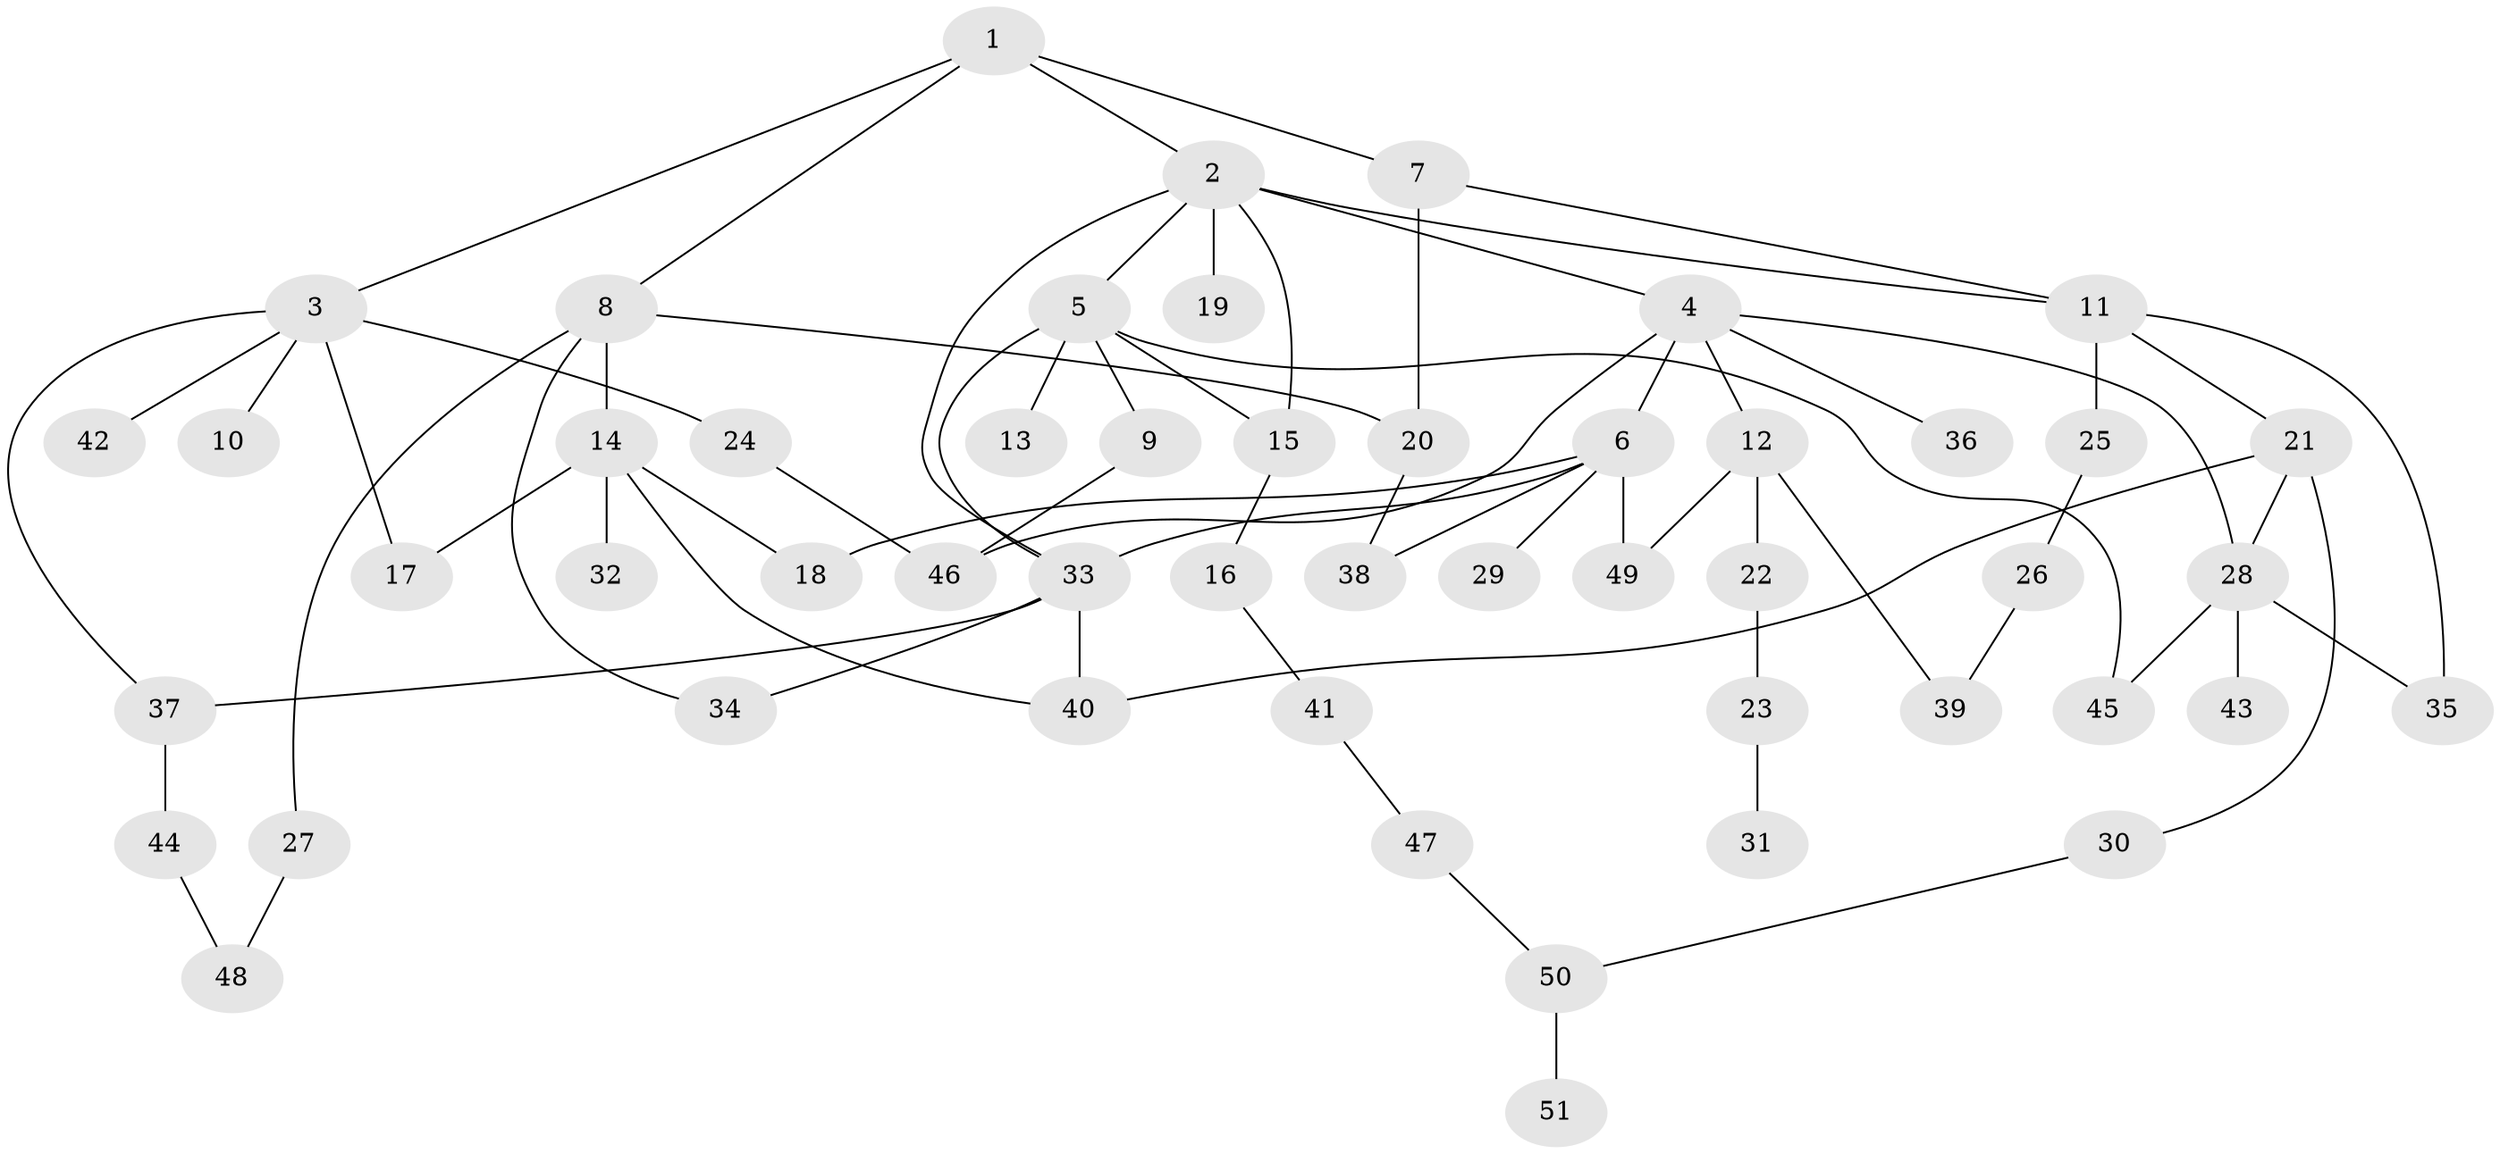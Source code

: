 // coarse degree distribution, {4: 0.09090909090909091, 9: 0.030303030303030304, 5: 0.15151515151515152, 6: 0.09090909090909091, 3: 0.030303030303030304, 1: 0.21212121212121213, 2: 0.3939393939393939}
// Generated by graph-tools (version 1.1) at 2025/23/03/03/25 07:23:34]
// undirected, 51 vertices, 71 edges
graph export_dot {
graph [start="1"]
  node [color=gray90,style=filled];
  1;
  2;
  3;
  4;
  5;
  6;
  7;
  8;
  9;
  10;
  11;
  12;
  13;
  14;
  15;
  16;
  17;
  18;
  19;
  20;
  21;
  22;
  23;
  24;
  25;
  26;
  27;
  28;
  29;
  30;
  31;
  32;
  33;
  34;
  35;
  36;
  37;
  38;
  39;
  40;
  41;
  42;
  43;
  44;
  45;
  46;
  47;
  48;
  49;
  50;
  51;
  1 -- 2;
  1 -- 3;
  1 -- 7;
  1 -- 8;
  2 -- 4;
  2 -- 5;
  2 -- 15;
  2 -- 19;
  2 -- 33;
  2 -- 11;
  3 -- 10;
  3 -- 24;
  3 -- 42;
  3 -- 17;
  3 -- 37;
  4 -- 6;
  4 -- 12;
  4 -- 28;
  4 -- 36;
  4 -- 46;
  5 -- 9;
  5 -- 13;
  5 -- 33;
  5 -- 15;
  5 -- 45;
  6 -- 18;
  6 -- 29;
  6 -- 38;
  6 -- 49;
  6 -- 33;
  7 -- 11;
  7 -- 20;
  8 -- 14;
  8 -- 20;
  8 -- 27;
  8 -- 34;
  9 -- 46;
  11 -- 21;
  11 -- 25;
  11 -- 35;
  12 -- 22;
  12 -- 49;
  12 -- 39;
  14 -- 17;
  14 -- 32;
  14 -- 40;
  14 -- 18;
  15 -- 16;
  16 -- 41;
  20 -- 38;
  21 -- 30;
  21 -- 28;
  21 -- 40;
  22 -- 23;
  23 -- 31;
  24 -- 46;
  25 -- 26;
  26 -- 39;
  27 -- 48;
  28 -- 35;
  28 -- 43;
  28 -- 45;
  30 -- 50;
  33 -- 34;
  33 -- 37;
  33 -- 40;
  37 -- 44;
  41 -- 47;
  44 -- 48;
  47 -- 50;
  50 -- 51;
}
